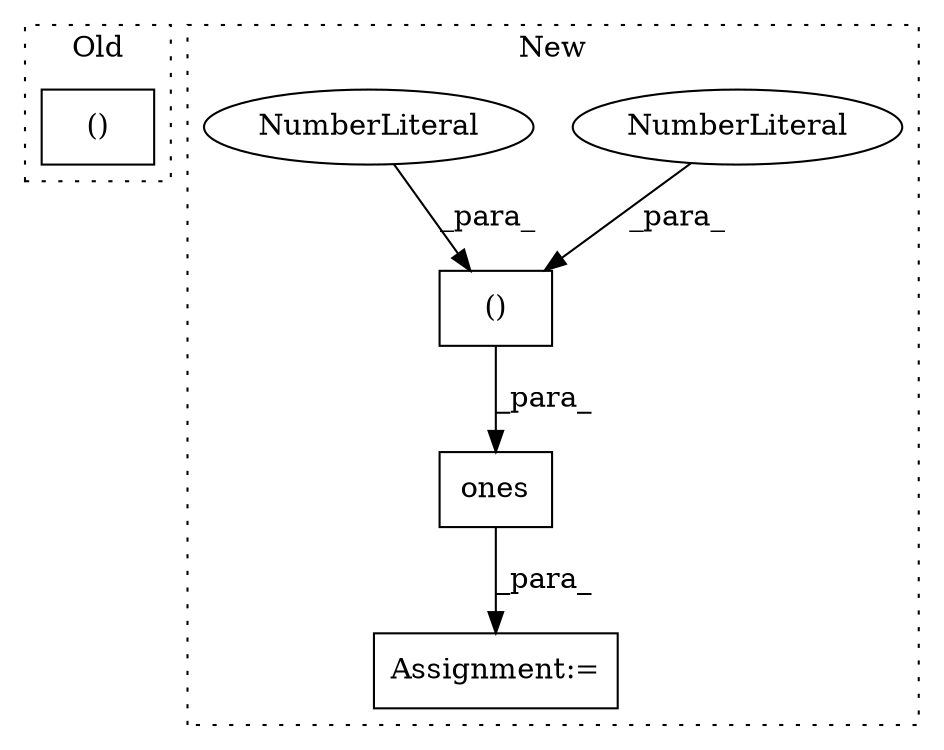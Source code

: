 digraph G {
subgraph cluster0 {
1 [label="()" a="106" s="4770" l="34" shape="box"];
label = "Old";
style="dotted";
}
subgraph cluster1 {
2 [label="ones" a="32" s="4285,4310" l="10,2" shape="box"];
3 [label="Assignment:=" a="7" s="4281" l="1" shape="box"];
4 [label="()" a="106" s="4295" l="15" shape="box"];
5 [label="NumberLiteral" a="34" s="4295" l="1" shape="ellipse"];
6 [label="NumberLiteral" a="34" s="4309" l="1" shape="ellipse"];
label = "New";
style="dotted";
}
2 -> 3 [label="_para_"];
4 -> 2 [label="_para_"];
5 -> 4 [label="_para_"];
6 -> 4 [label="_para_"];
}